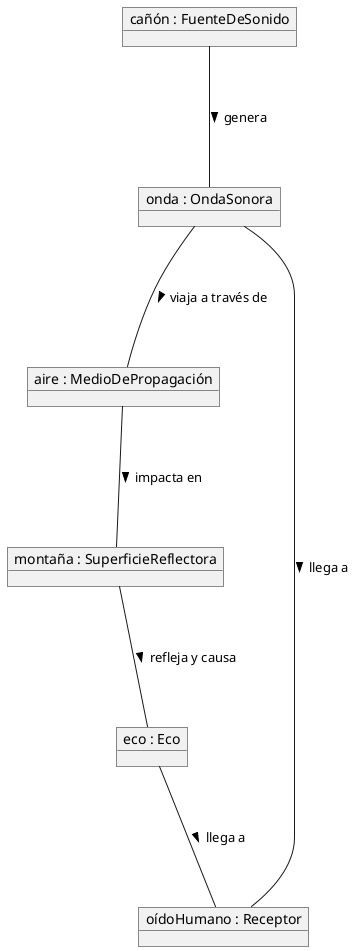 @startuml

object "cañón : FuenteDeSonido" as cañón {
}

object "onda : OndaSonora" as onda {
}

object "aire : MedioDePropagación" as aire {
}

object "montaña : SuperficieReflectora" as montaña {
}

object "oídoHumano : Receptor" as oídoHumano {
}

object "eco : Eco" as eco {
}

cañón --- onda : "genera >"
onda --- aire : "viaja a través de >"
aire --- montaña : "impacta en >"
onda --- oídoHumano : "llega a >"
eco --- oídoHumano : "llega a >"
montaña --- eco : "refleja y causa >"


@enduml
